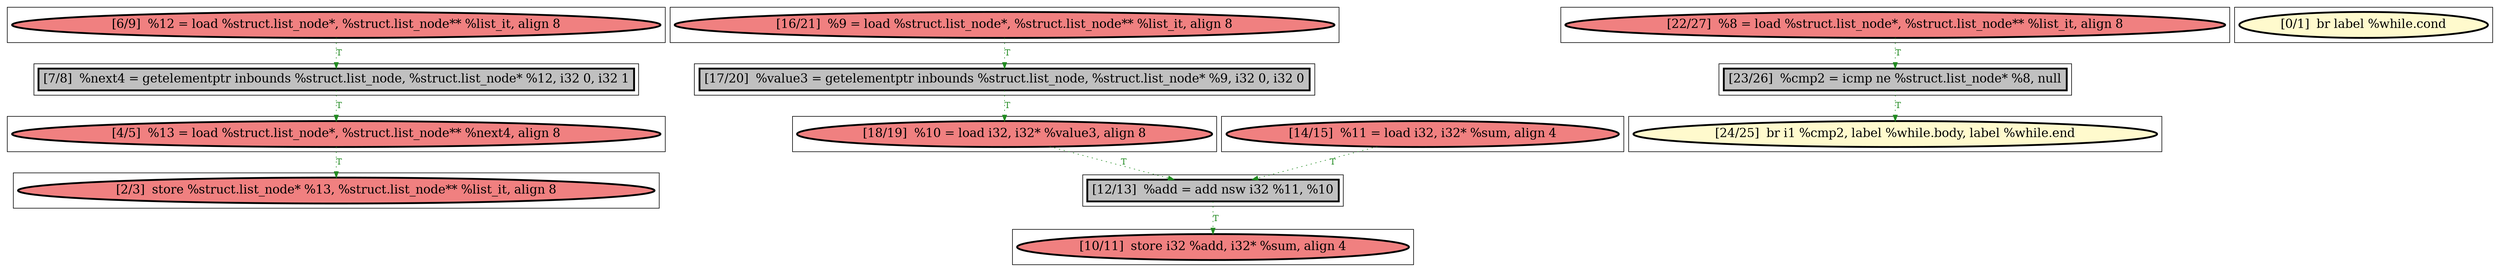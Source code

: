 
digraph G {



node734->node728 [style=dotted,color=forestgreen,label="T",fontcolor=forestgreen ]
node733->node738 [style=dotted,color=forestgreen,label="T",fontcolor=forestgreen ]
node732->node731 [style=dotted,color=forestgreen,label="T",fontcolor=forestgreen ]
node728->node727 [style=dotted,color=forestgreen,label="T",fontcolor=forestgreen ]
node738->node739 [style=dotted,color=forestgreen,label="T",fontcolor=forestgreen ]
node739->node731 [style=dotted,color=forestgreen,label="T",fontcolor=forestgreen ]
node735->node737 [style=dotted,color=forestgreen,label="T",fontcolor=forestgreen ]
node729->node734 [style=dotted,color=forestgreen,label="T",fontcolor=forestgreen ]
node737->node736 [style=dotted,color=forestgreen,label="T",fontcolor=forestgreen ]
node731->node730 [style=dotted,color=forestgreen,label="T",fontcolor=forestgreen ]


subgraph cluster13 {


node739 [penwidth=3.0,fontsize=20,fillcolor=lightcoral,label="[18/19]  %10 = load i32, i32* %value3, align 8",shape=ellipse,style=filled ]



}

subgraph cluster11 {


node737 [penwidth=3.0,fontsize=20,fillcolor=grey,label="[23/26]  %cmp2 = icmp ne %struct.list_node* %8, null",shape=rectangle,style=filled ]



}

subgraph cluster10 {


node736 [penwidth=3.0,fontsize=20,fillcolor=lemonchiffon,label="[24/25]  br i1 %cmp2, label %while.body, label %while.end",shape=ellipse,style=filled ]



}

subgraph cluster9 {


node735 [penwidth=3.0,fontsize=20,fillcolor=lightcoral,label="[22/27]  %8 = load %struct.list_node*, %struct.list_node** %list_it, align 8",shape=ellipse,style=filled ]



}

subgraph cluster8 {


node734 [penwidth=3.0,fontsize=20,fillcolor=grey,label="[7/8]  %next4 = getelementptr inbounds %struct.list_node, %struct.list_node* %12, i32 0, i32 1",shape=rectangle,style=filled ]



}

subgraph cluster7 {


node733 [penwidth=3.0,fontsize=20,fillcolor=lightcoral,label="[16/21]  %9 = load %struct.list_node*, %struct.list_node** %list_it, align 8",shape=ellipse,style=filled ]



}

subgraph cluster6 {


node732 [penwidth=3.0,fontsize=20,fillcolor=lightcoral,label="[14/15]  %11 = load i32, i32* %sum, align 4",shape=ellipse,style=filled ]



}

subgraph cluster0 {


node726 [penwidth=3.0,fontsize=20,fillcolor=lemonchiffon,label="[0/1]  br label %while.cond",shape=ellipse,style=filled ]



}

subgraph cluster12 {


node738 [penwidth=3.0,fontsize=20,fillcolor=grey,label="[17/20]  %value3 = getelementptr inbounds %struct.list_node, %struct.list_node* %9, i32 0, i32 0",shape=rectangle,style=filled ]



}

subgraph cluster5 {


node731 [penwidth=3.0,fontsize=20,fillcolor=grey,label="[12/13]  %add = add nsw i32 %11, %10",shape=rectangle,style=filled ]



}

subgraph cluster1 {


node727 [penwidth=3.0,fontsize=20,fillcolor=lightcoral,label="[2/3]  store %struct.list_node* %13, %struct.list_node** %list_it, align 8",shape=ellipse,style=filled ]



}

subgraph cluster2 {


node728 [penwidth=3.0,fontsize=20,fillcolor=lightcoral,label="[4/5]  %13 = load %struct.list_node*, %struct.list_node** %next4, align 8",shape=ellipse,style=filled ]



}

subgraph cluster3 {


node729 [penwidth=3.0,fontsize=20,fillcolor=lightcoral,label="[6/9]  %12 = load %struct.list_node*, %struct.list_node** %list_it, align 8",shape=ellipse,style=filled ]



}

subgraph cluster4 {


node730 [penwidth=3.0,fontsize=20,fillcolor=lightcoral,label="[10/11]  store i32 %add, i32* %sum, align 4",shape=ellipse,style=filled ]



}

}
